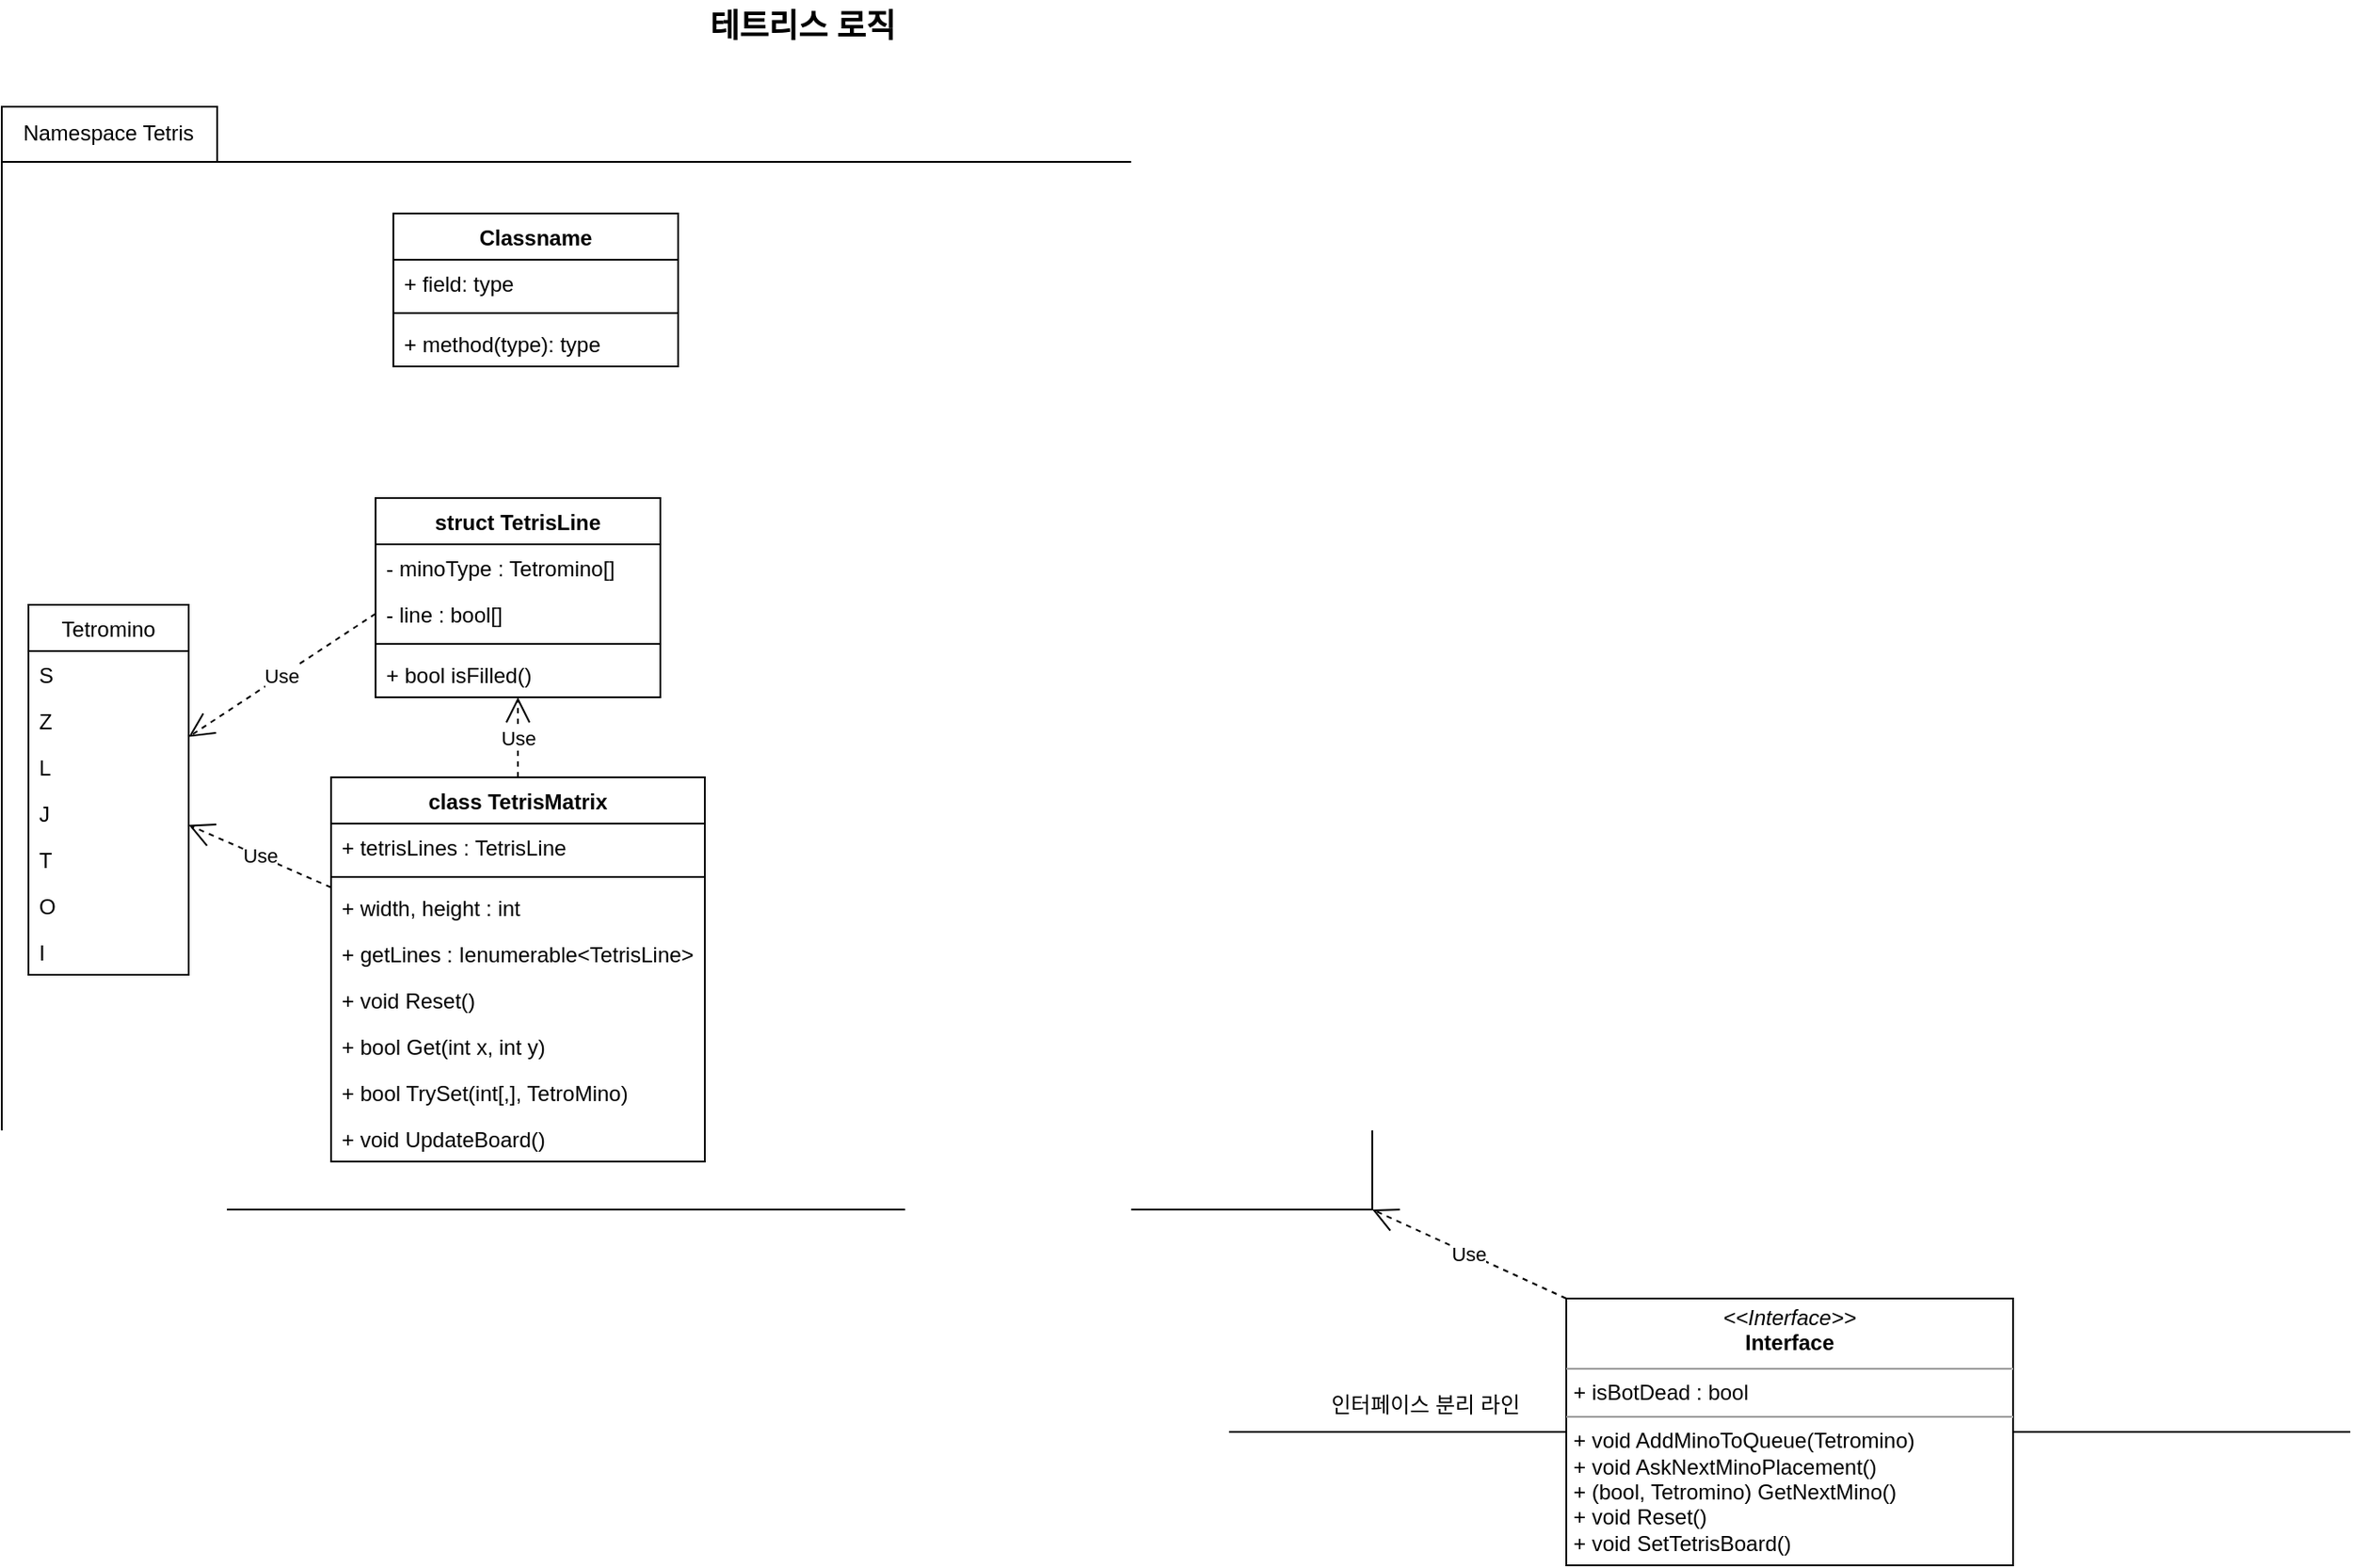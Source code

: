 <mxfile version="12.9.9" type="device"><diagram id="EN_5oE9uE3To5do-8VcT" name="Page-1"><mxGraphModel dx="2249" dy="816" grid="1" gridSize="10" guides="1" tooltips="1" connect="1" arrows="1" fold="1" page="1" pageScale="1" pageWidth="827" pageHeight="1169" math="0" shadow="0"><root><mxCell id="0"/><mxCell id="1" parent="0"/><mxCell id="sGSYdtljt0mYpYghMMUT-4" value="" style="line;strokeWidth=1;fillColor=none;align=left;verticalAlign=middle;spacingTop=-1;spacingLeft=3;spacingRight=3;rotatable=0;labelPosition=right;points=[];portConstraint=eastwest;" vertex="1" parent="1"><mxGeometry x="129.5" y="841" width="630" height="8" as="geometry"/></mxCell><mxCell id="sGSYdtljt0mYpYghMMUT-3" value="&lt;p style=&quot;margin: 0px ; margin-top: 4px ; text-align: center&quot;&gt;&lt;i&gt;&amp;lt;&amp;lt;Interface&amp;gt;&amp;gt;&lt;/i&gt;&lt;br&gt;&lt;b&gt;Interface&lt;/b&gt;&lt;/p&gt;&lt;hr size=&quot;1&quot;&gt;&lt;p style=&quot;margin: 0px ; margin-left: 4px&quot;&gt;+ isBotDead : bool&lt;/p&gt;&lt;hr size=&quot;1&quot;&gt;&lt;p style=&quot;margin: 0px ; margin-left: 4px&quot;&gt;+ void AddMinoToQueue(Tetromino)&lt;br&gt;+ void AskNextMinoPlacement()&lt;/p&gt;&lt;p style=&quot;margin: 0px ; margin-left: 4px&quot;&gt;+ (bool, Tetromino) GetNextMino()&lt;/p&gt;&lt;p style=&quot;margin: 0px ; margin-left: 4px&quot;&gt;+ void Reset()&lt;/p&gt;&lt;p style=&quot;margin: 0px ; margin-left: 4px&quot;&gt;+ void SetTetrisBoard()&lt;/p&gt;" style="verticalAlign=top;align=left;overflow=fill;fontSize=12;fontFamily=Helvetica;html=1;" vertex="1" parent="1"><mxGeometry x="319" y="770" width="251" height="150" as="geometry"/></mxCell><mxCell id="sGSYdtljt0mYpYghMMUT-5" value="인터페이스 분리 라인" style="text;html=1;strokeColor=none;fillColor=none;align=center;verticalAlign=middle;whiteSpace=wrap;rounded=0;" vertex="1" parent="1"><mxGeometry x="180" y="820" width="120" height="20" as="geometry"/></mxCell><mxCell id="sGSYdtljt0mYpYghMMUT-9" value="&lt;b&gt;&lt;font style=&quot;font-size: 18px&quot;&gt;테트리스 로직&lt;/font&gt;&lt;/b&gt;" style="text;html=1;strokeColor=none;fillColor=none;align=center;verticalAlign=middle;whiteSpace=wrap;rounded=0;" vertex="1" parent="1"><mxGeometry x="-180" y="40" width="140" height="30" as="geometry"/></mxCell><mxCell id="sGSYdtljt0mYpYghMMUT-11" value="" style="shape=folder;fontStyle=1;spacingTop=10;tabWidth=121;tabHeight=31;tabPosition=left;html=1;" vertex="1" parent="1"><mxGeometry x="-560" y="100" width="770" height="620" as="geometry"/></mxCell><mxCell id="sGSYdtljt0mYpYghMMUT-12" value="Namespace Tetris" style="text;html=1;strokeColor=none;fillColor=none;align=center;verticalAlign=middle;whiteSpace=wrap;rounded=0;" vertex="1" parent="1"><mxGeometry x="-560" y="100" width="120" height="30" as="geometry"/></mxCell><mxCell id="sGSYdtljt0mYpYghMMUT-13" value="Classname" style="swimlane;fontStyle=1;align=center;verticalAlign=top;childLayout=stackLayout;horizontal=1;startSize=26;horizontalStack=0;resizeParent=1;resizeParentMax=0;resizeLast=0;collapsible=1;marginBottom=0;" vertex="1" parent="1"><mxGeometry x="-340" y="160" width="160" height="86" as="geometry"/></mxCell><mxCell id="sGSYdtljt0mYpYghMMUT-14" value="+ field: type" style="text;strokeColor=none;fillColor=none;align=left;verticalAlign=top;spacingLeft=4;spacingRight=4;overflow=hidden;rotatable=0;points=[[0,0.5],[1,0.5]];portConstraint=eastwest;" vertex="1" parent="sGSYdtljt0mYpYghMMUT-13"><mxGeometry y="26" width="160" height="26" as="geometry"/></mxCell><mxCell id="sGSYdtljt0mYpYghMMUT-15" value="" style="line;strokeWidth=1;fillColor=none;align=left;verticalAlign=middle;spacingTop=-1;spacingLeft=3;spacingRight=3;rotatable=0;labelPosition=right;points=[];portConstraint=eastwest;" vertex="1" parent="sGSYdtljt0mYpYghMMUT-13"><mxGeometry y="52" width="160" height="8" as="geometry"/></mxCell><mxCell id="sGSYdtljt0mYpYghMMUT-16" value="+ method(type): type" style="text;strokeColor=none;fillColor=none;align=left;verticalAlign=top;spacingLeft=4;spacingRight=4;overflow=hidden;rotatable=0;points=[[0,0.5],[1,0.5]];portConstraint=eastwest;" vertex="1" parent="sGSYdtljt0mYpYghMMUT-13"><mxGeometry y="60" width="160" height="26" as="geometry"/></mxCell><mxCell id="sGSYdtljt0mYpYghMMUT-25" value="Use" style="endArrow=open;endSize=12;dashed=1;html=1;exitX=0;exitY=0;exitDx=0;exitDy=0;" edge="1" parent="1" source="sGSYdtljt0mYpYghMMUT-3"><mxGeometry width="160" relative="1" as="geometry"><mxPoint x="200" y="680" as="sourcePoint"/><mxPoint x="210" y="720" as="targetPoint"/></mxGeometry></mxCell><mxCell id="sGSYdtljt0mYpYghMMUT-43" value="Use" style="endArrow=open;endSize=12;dashed=1;html=1;exitX=0;exitY=0.5;exitDx=0;exitDy=0;" edge="1" parent="1" source="sGSYdtljt0mYpYghMMUT-35" target="sGSYdtljt0mYpYghMMUT-17"><mxGeometry width="160" relative="1" as="geometry"><mxPoint x="-100" y="410" as="sourcePoint"/><mxPoint x="60" y="410" as="targetPoint"/></mxGeometry></mxCell><mxCell id="sGSYdtljt0mYpYghMMUT-57" value="Use" style="endArrow=open;endSize=12;dashed=1;html=1;" edge="1" parent="1" source="sGSYdtljt0mYpYghMMUT-26" target="sGSYdtljt0mYpYghMMUT-17"><mxGeometry width="160" relative="1" as="geometry"><mxPoint x="-360.0" y="625" as="sourcePoint"/><mxPoint x="-440.0" y="617" as="targetPoint"/></mxGeometry></mxCell><mxCell id="sGSYdtljt0mYpYghMMUT-58" value="Use" style="endArrow=open;endSize=12;dashed=1;html=1;" edge="1" parent="1" source="sGSYdtljt0mYpYghMMUT-26" target="sGSYdtljt0mYpYghMMUT-30"><mxGeometry width="160" relative="1" as="geometry"><mxPoint x="-130" y="591.652" as="sourcePoint"/><mxPoint x="-440.0" y="602.435" as="targetPoint"/></mxGeometry></mxCell><mxCell id="sGSYdtljt0mYpYghMMUT-26" value="class TetrisMatrix" style="swimlane;fontStyle=1;align=center;verticalAlign=top;childLayout=stackLayout;horizontal=1;startSize=26;horizontalStack=0;resizeParent=1;resizeParentMax=0;resizeLast=0;collapsible=1;marginBottom=0;" vertex="1" parent="1"><mxGeometry x="-375" y="477" width="210" height="216" as="geometry"/></mxCell><mxCell id="sGSYdtljt0mYpYghMMUT-27" value="+ tetrisLines : TetrisLine" style="text;strokeColor=none;fillColor=none;align=left;verticalAlign=top;spacingLeft=4;spacingRight=4;overflow=hidden;rotatable=0;points=[[0,0.5],[1,0.5]];portConstraint=eastwest;" vertex="1" parent="sGSYdtljt0mYpYghMMUT-26"><mxGeometry y="26" width="210" height="26" as="geometry"/></mxCell><mxCell id="sGSYdtljt0mYpYghMMUT-28" value="" style="line;strokeWidth=1;fillColor=none;align=left;verticalAlign=middle;spacingTop=-1;spacingLeft=3;spacingRight=3;rotatable=0;labelPosition=right;points=[];portConstraint=eastwest;" vertex="1" parent="sGSYdtljt0mYpYghMMUT-26"><mxGeometry y="52" width="210" height="8" as="geometry"/></mxCell><mxCell id="sGSYdtljt0mYpYghMMUT-29" value="+ width, height : int" style="text;strokeColor=none;fillColor=none;align=left;verticalAlign=top;spacingLeft=4;spacingRight=4;overflow=hidden;rotatable=0;points=[[0,0.5],[1,0.5]];portConstraint=eastwest;" vertex="1" parent="sGSYdtljt0mYpYghMMUT-26"><mxGeometry y="60" width="210" height="26" as="geometry"/></mxCell><mxCell id="sGSYdtljt0mYpYghMMUT-44" value="+ getLines : Ienumerable&lt;TetrisLine&gt;" style="text;strokeColor=none;fillColor=none;align=left;verticalAlign=top;spacingLeft=4;spacingRight=4;overflow=hidden;rotatable=0;points=[[0,0.5],[1,0.5]];portConstraint=eastwest;" vertex="1" parent="sGSYdtljt0mYpYghMMUT-26"><mxGeometry y="86" width="210" height="26" as="geometry"/></mxCell><mxCell id="sGSYdtljt0mYpYghMMUT-45" value="+ void Reset()" style="text;strokeColor=none;fillColor=none;align=left;verticalAlign=top;spacingLeft=4;spacingRight=4;overflow=hidden;rotatable=0;points=[[0,0.5],[1,0.5]];portConstraint=eastwest;" vertex="1" parent="sGSYdtljt0mYpYghMMUT-26"><mxGeometry y="112" width="210" height="26" as="geometry"/></mxCell><mxCell id="sGSYdtljt0mYpYghMMUT-46" value="+ bool Get(int x, int y)" style="text;strokeColor=none;fillColor=none;align=left;verticalAlign=top;spacingLeft=4;spacingRight=4;overflow=hidden;rotatable=0;points=[[0,0.5],[1,0.5]];portConstraint=eastwest;" vertex="1" parent="sGSYdtljt0mYpYghMMUT-26"><mxGeometry y="138" width="210" height="26" as="geometry"/></mxCell><mxCell id="sGSYdtljt0mYpYghMMUT-47" value="+ bool TrySet(int[,], TetroMino)" style="text;strokeColor=none;fillColor=none;align=left;verticalAlign=top;spacingLeft=4;spacingRight=4;overflow=hidden;rotatable=0;points=[[0,0.5],[1,0.5]];portConstraint=eastwest;" vertex="1" parent="sGSYdtljt0mYpYghMMUT-26"><mxGeometry y="164" width="210" height="26" as="geometry"/></mxCell><mxCell id="sGSYdtljt0mYpYghMMUT-56" value="+ void UpdateBoard()" style="text;strokeColor=none;fillColor=none;align=left;verticalAlign=top;spacingLeft=4;spacingRight=4;overflow=hidden;rotatable=0;points=[[0,0.5],[1,0.5]];portConstraint=eastwest;" vertex="1" parent="sGSYdtljt0mYpYghMMUT-26"><mxGeometry y="190" width="210" height="26" as="geometry"/></mxCell><mxCell id="sGSYdtljt0mYpYghMMUT-30" value="struct TetrisLine" style="swimlane;fontStyle=1;align=center;verticalAlign=top;childLayout=stackLayout;horizontal=1;startSize=26;horizontalStack=0;resizeParent=1;resizeParentMax=0;resizeLast=0;collapsible=1;marginBottom=0;" vertex="1" parent="1"><mxGeometry x="-350" y="320" width="160" height="112" as="geometry"/></mxCell><mxCell id="sGSYdtljt0mYpYghMMUT-33" value="- minoType : Tetromino[]" style="text;strokeColor=none;fillColor=none;align=left;verticalAlign=top;spacingLeft=4;spacingRight=4;overflow=hidden;rotatable=0;points=[[0,0.5],[1,0.5]];portConstraint=eastwest;" vertex="1" parent="sGSYdtljt0mYpYghMMUT-30"><mxGeometry y="26" width="160" height="26" as="geometry"/></mxCell><mxCell id="sGSYdtljt0mYpYghMMUT-35" value="- line : bool[]" style="text;strokeColor=none;fillColor=none;align=left;verticalAlign=top;spacingLeft=4;spacingRight=4;overflow=hidden;rotatable=0;points=[[0,0.5],[1,0.5]];portConstraint=eastwest;" vertex="1" parent="sGSYdtljt0mYpYghMMUT-30"><mxGeometry y="52" width="160" height="26" as="geometry"/></mxCell><mxCell id="sGSYdtljt0mYpYghMMUT-32" value="" style="line;strokeWidth=1;fillColor=none;align=left;verticalAlign=middle;spacingTop=-1;spacingLeft=3;spacingRight=3;rotatable=0;labelPosition=right;points=[];portConstraint=eastwest;" vertex="1" parent="sGSYdtljt0mYpYghMMUT-30"><mxGeometry y="78" width="160" height="8" as="geometry"/></mxCell><mxCell id="sGSYdtljt0mYpYghMMUT-36" value="+ bool isFilled()" style="text;strokeColor=none;fillColor=none;align=left;verticalAlign=top;spacingLeft=4;spacingRight=4;overflow=hidden;rotatable=0;points=[[0,0.5],[1,0.5]];portConstraint=eastwest;" vertex="1" parent="sGSYdtljt0mYpYghMMUT-30"><mxGeometry y="86" width="160" height="26" as="geometry"/></mxCell><mxCell id="sGSYdtljt0mYpYghMMUT-17" value="Tetromino" style="swimlane;fontStyle=0;childLayout=stackLayout;horizontal=1;startSize=26;fillColor=none;horizontalStack=0;resizeParent=1;resizeParentMax=0;resizeLast=0;collapsible=1;marginBottom=0;" vertex="1" parent="1"><mxGeometry x="-545" y="380" width="90" height="208" as="geometry"><mxRectangle x="40" y="490" width="50" height="26" as="alternateBounds"/></mxGeometry></mxCell><mxCell id="sGSYdtljt0mYpYghMMUT-18" value="S" style="text;strokeColor=none;fillColor=none;align=left;verticalAlign=top;spacingLeft=4;spacingRight=4;overflow=hidden;rotatable=0;points=[[0,0.5],[1,0.5]];portConstraint=eastwest;" vertex="1" parent="sGSYdtljt0mYpYghMMUT-17"><mxGeometry y="26" width="90" height="26" as="geometry"/></mxCell><mxCell id="sGSYdtljt0mYpYghMMUT-19" value="Z" style="text;strokeColor=none;fillColor=none;align=left;verticalAlign=top;spacingLeft=4;spacingRight=4;overflow=hidden;rotatable=0;points=[[0,0.5],[1,0.5]];portConstraint=eastwest;" vertex="1" parent="sGSYdtljt0mYpYghMMUT-17"><mxGeometry y="52" width="90" height="26" as="geometry"/></mxCell><mxCell id="sGSYdtljt0mYpYghMMUT-20" value="L" style="text;strokeColor=none;fillColor=none;align=left;verticalAlign=top;spacingLeft=4;spacingRight=4;overflow=hidden;rotatable=0;points=[[0,0.5],[1,0.5]];portConstraint=eastwest;" vertex="1" parent="sGSYdtljt0mYpYghMMUT-17"><mxGeometry y="78" width="90" height="26" as="geometry"/></mxCell><mxCell id="sGSYdtljt0mYpYghMMUT-21" value="J" style="text;strokeColor=none;fillColor=none;align=left;verticalAlign=top;spacingLeft=4;spacingRight=4;overflow=hidden;rotatable=0;points=[[0,0.5],[1,0.5]];portConstraint=eastwest;" vertex="1" parent="sGSYdtljt0mYpYghMMUT-17"><mxGeometry y="104" width="90" height="26" as="geometry"/></mxCell><mxCell id="sGSYdtljt0mYpYghMMUT-22" value="T" style="text;strokeColor=none;fillColor=none;align=left;verticalAlign=top;spacingLeft=4;spacingRight=4;overflow=hidden;rotatable=0;points=[[0,0.5],[1,0.5]];portConstraint=eastwest;" vertex="1" parent="sGSYdtljt0mYpYghMMUT-17"><mxGeometry y="130" width="90" height="26" as="geometry"/></mxCell><mxCell id="sGSYdtljt0mYpYghMMUT-23" value="O" style="text;strokeColor=none;fillColor=none;align=left;verticalAlign=top;spacingLeft=4;spacingRight=4;overflow=hidden;rotatable=0;points=[[0,0.5],[1,0.5]];portConstraint=eastwest;" vertex="1" parent="sGSYdtljt0mYpYghMMUT-17"><mxGeometry y="156" width="90" height="26" as="geometry"/></mxCell><mxCell id="sGSYdtljt0mYpYghMMUT-24" value="I" style="text;strokeColor=none;fillColor=none;align=left;verticalAlign=top;spacingLeft=4;spacingRight=4;overflow=hidden;rotatable=0;points=[[0,0.5],[1,0.5]];portConstraint=eastwest;" vertex="1" parent="sGSYdtljt0mYpYghMMUT-17"><mxGeometry y="182" width="90" height="26" as="geometry"/></mxCell></root></mxGraphModel></diagram></mxfile>
